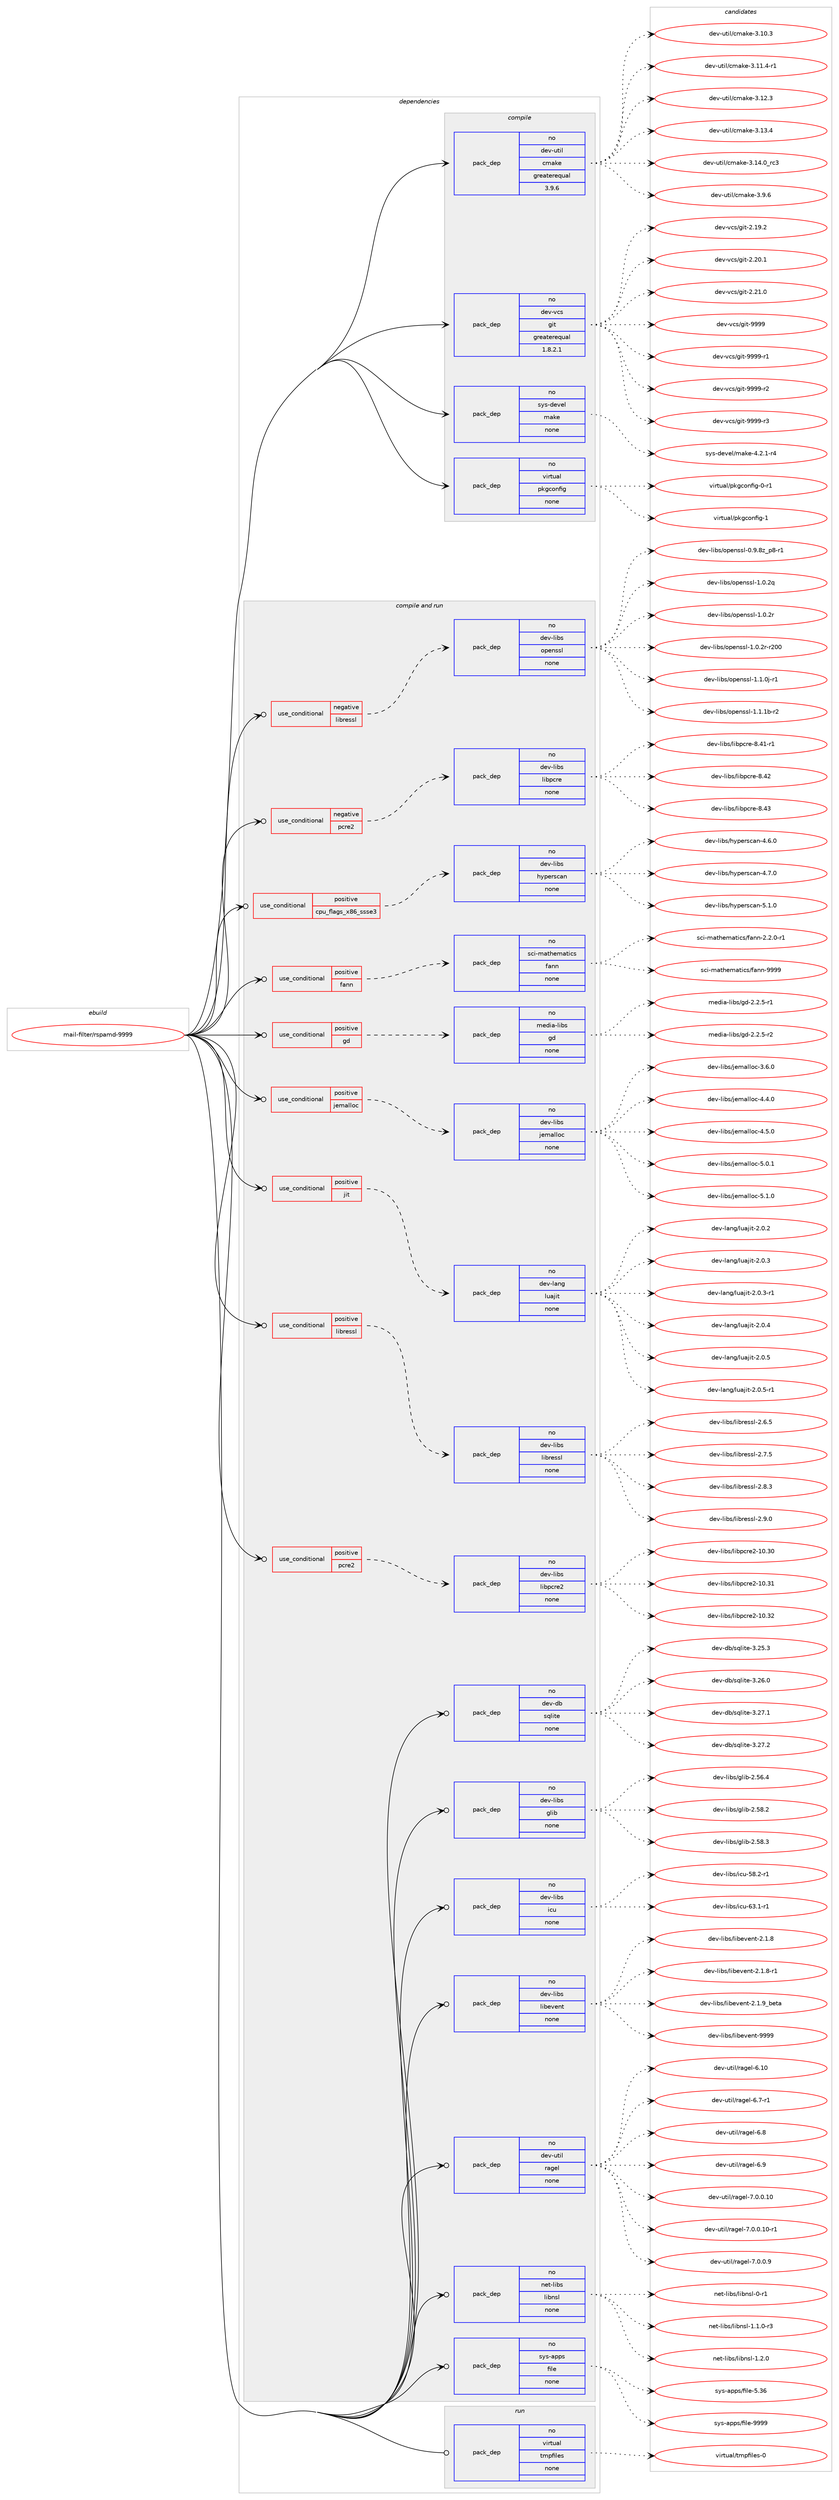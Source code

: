 digraph prolog {

# *************
# Graph options
# *************

newrank=true;
concentrate=true;
compound=true;
graph [rankdir=LR,fontname=Helvetica,fontsize=10,ranksep=1.5];#, ranksep=2.5, nodesep=0.2];
edge  [arrowhead=vee];
node  [fontname=Helvetica,fontsize=10];

# **********
# The ebuild
# **********

subgraph cluster_leftcol {
color=gray;
rank=same;
label=<<i>ebuild</i>>;
id [label="mail-filter/rspamd-9999", color=red, width=4, href="../mail-filter/rspamd-9999.svg"];
}

# ****************
# The dependencies
# ****************

subgraph cluster_midcol {
color=gray;
label=<<i>dependencies</i>>;
subgraph cluster_compile {
fillcolor="#eeeeee";
style=filled;
label=<<i>compile</i>>;
subgraph pack1139964 {
dependency1596164 [label=<<TABLE BORDER="0" CELLBORDER="1" CELLSPACING="0" CELLPADDING="4" WIDTH="220"><TR><TD ROWSPAN="6" CELLPADDING="30">pack_dep</TD></TR><TR><TD WIDTH="110">no</TD></TR><TR><TD>dev-util</TD></TR><TR><TD>cmake</TD></TR><TR><TD>greaterequal</TD></TR><TR><TD>3.9.6</TD></TR></TABLE>>, shape=none, color=blue];
}
id:e -> dependency1596164:w [weight=20,style="solid",arrowhead="vee"];
subgraph pack1139965 {
dependency1596165 [label=<<TABLE BORDER="0" CELLBORDER="1" CELLSPACING="0" CELLPADDING="4" WIDTH="220"><TR><TD ROWSPAN="6" CELLPADDING="30">pack_dep</TD></TR><TR><TD WIDTH="110">no</TD></TR><TR><TD>dev-vcs</TD></TR><TR><TD>git</TD></TR><TR><TD>greaterequal</TD></TR><TR><TD>1.8.2.1</TD></TR></TABLE>>, shape=none, color=blue];
}
id:e -> dependency1596165:w [weight=20,style="solid",arrowhead="vee"];
subgraph pack1139966 {
dependency1596166 [label=<<TABLE BORDER="0" CELLBORDER="1" CELLSPACING="0" CELLPADDING="4" WIDTH="220"><TR><TD ROWSPAN="6" CELLPADDING="30">pack_dep</TD></TR><TR><TD WIDTH="110">no</TD></TR><TR><TD>sys-devel</TD></TR><TR><TD>make</TD></TR><TR><TD>none</TD></TR><TR><TD></TD></TR></TABLE>>, shape=none, color=blue];
}
id:e -> dependency1596166:w [weight=20,style="solid",arrowhead="vee"];
subgraph pack1139967 {
dependency1596167 [label=<<TABLE BORDER="0" CELLBORDER="1" CELLSPACING="0" CELLPADDING="4" WIDTH="220"><TR><TD ROWSPAN="6" CELLPADDING="30">pack_dep</TD></TR><TR><TD WIDTH="110">no</TD></TR><TR><TD>virtual</TD></TR><TR><TD>pkgconfig</TD></TR><TR><TD>none</TD></TR><TR><TD></TD></TR></TABLE>>, shape=none, color=blue];
}
id:e -> dependency1596167:w [weight=20,style="solid",arrowhead="vee"];
}
subgraph cluster_compileandrun {
fillcolor="#eeeeee";
style=filled;
label=<<i>compile and run</i>>;
subgraph cond431082 {
dependency1596168 [label=<<TABLE BORDER="0" CELLBORDER="1" CELLSPACING="0" CELLPADDING="4"><TR><TD ROWSPAN="3" CELLPADDING="10">use_conditional</TD></TR><TR><TD>negative</TD></TR><TR><TD>libressl</TD></TR></TABLE>>, shape=none, color=red];
subgraph pack1139968 {
dependency1596169 [label=<<TABLE BORDER="0" CELLBORDER="1" CELLSPACING="0" CELLPADDING="4" WIDTH="220"><TR><TD ROWSPAN="6" CELLPADDING="30">pack_dep</TD></TR><TR><TD WIDTH="110">no</TD></TR><TR><TD>dev-libs</TD></TR><TR><TD>openssl</TD></TR><TR><TD>none</TD></TR><TR><TD></TD></TR></TABLE>>, shape=none, color=blue];
}
dependency1596168:e -> dependency1596169:w [weight=20,style="dashed",arrowhead="vee"];
}
id:e -> dependency1596168:w [weight=20,style="solid",arrowhead="odotvee"];
subgraph cond431083 {
dependency1596170 [label=<<TABLE BORDER="0" CELLBORDER="1" CELLSPACING="0" CELLPADDING="4"><TR><TD ROWSPAN="3" CELLPADDING="10">use_conditional</TD></TR><TR><TD>negative</TD></TR><TR><TD>pcre2</TD></TR></TABLE>>, shape=none, color=red];
subgraph pack1139969 {
dependency1596171 [label=<<TABLE BORDER="0" CELLBORDER="1" CELLSPACING="0" CELLPADDING="4" WIDTH="220"><TR><TD ROWSPAN="6" CELLPADDING="30">pack_dep</TD></TR><TR><TD WIDTH="110">no</TD></TR><TR><TD>dev-libs</TD></TR><TR><TD>libpcre</TD></TR><TR><TD>none</TD></TR><TR><TD></TD></TR></TABLE>>, shape=none, color=blue];
}
dependency1596170:e -> dependency1596171:w [weight=20,style="dashed",arrowhead="vee"];
}
id:e -> dependency1596170:w [weight=20,style="solid",arrowhead="odotvee"];
subgraph cond431084 {
dependency1596172 [label=<<TABLE BORDER="0" CELLBORDER="1" CELLSPACING="0" CELLPADDING="4"><TR><TD ROWSPAN="3" CELLPADDING="10">use_conditional</TD></TR><TR><TD>positive</TD></TR><TR><TD>cpu_flags_x86_ssse3</TD></TR></TABLE>>, shape=none, color=red];
subgraph pack1139970 {
dependency1596173 [label=<<TABLE BORDER="0" CELLBORDER="1" CELLSPACING="0" CELLPADDING="4" WIDTH="220"><TR><TD ROWSPAN="6" CELLPADDING="30">pack_dep</TD></TR><TR><TD WIDTH="110">no</TD></TR><TR><TD>dev-libs</TD></TR><TR><TD>hyperscan</TD></TR><TR><TD>none</TD></TR><TR><TD></TD></TR></TABLE>>, shape=none, color=blue];
}
dependency1596172:e -> dependency1596173:w [weight=20,style="dashed",arrowhead="vee"];
}
id:e -> dependency1596172:w [weight=20,style="solid",arrowhead="odotvee"];
subgraph cond431085 {
dependency1596174 [label=<<TABLE BORDER="0" CELLBORDER="1" CELLSPACING="0" CELLPADDING="4"><TR><TD ROWSPAN="3" CELLPADDING="10">use_conditional</TD></TR><TR><TD>positive</TD></TR><TR><TD>fann</TD></TR></TABLE>>, shape=none, color=red];
subgraph pack1139971 {
dependency1596175 [label=<<TABLE BORDER="0" CELLBORDER="1" CELLSPACING="0" CELLPADDING="4" WIDTH="220"><TR><TD ROWSPAN="6" CELLPADDING="30">pack_dep</TD></TR><TR><TD WIDTH="110">no</TD></TR><TR><TD>sci-mathematics</TD></TR><TR><TD>fann</TD></TR><TR><TD>none</TD></TR><TR><TD></TD></TR></TABLE>>, shape=none, color=blue];
}
dependency1596174:e -> dependency1596175:w [weight=20,style="dashed",arrowhead="vee"];
}
id:e -> dependency1596174:w [weight=20,style="solid",arrowhead="odotvee"];
subgraph cond431086 {
dependency1596176 [label=<<TABLE BORDER="0" CELLBORDER="1" CELLSPACING="0" CELLPADDING="4"><TR><TD ROWSPAN="3" CELLPADDING="10">use_conditional</TD></TR><TR><TD>positive</TD></TR><TR><TD>gd</TD></TR></TABLE>>, shape=none, color=red];
subgraph pack1139972 {
dependency1596177 [label=<<TABLE BORDER="0" CELLBORDER="1" CELLSPACING="0" CELLPADDING="4" WIDTH="220"><TR><TD ROWSPAN="6" CELLPADDING="30">pack_dep</TD></TR><TR><TD WIDTH="110">no</TD></TR><TR><TD>media-libs</TD></TR><TR><TD>gd</TD></TR><TR><TD>none</TD></TR><TR><TD></TD></TR></TABLE>>, shape=none, color=blue];
}
dependency1596176:e -> dependency1596177:w [weight=20,style="dashed",arrowhead="vee"];
}
id:e -> dependency1596176:w [weight=20,style="solid",arrowhead="odotvee"];
subgraph cond431087 {
dependency1596178 [label=<<TABLE BORDER="0" CELLBORDER="1" CELLSPACING="0" CELLPADDING="4"><TR><TD ROWSPAN="3" CELLPADDING="10">use_conditional</TD></TR><TR><TD>positive</TD></TR><TR><TD>jemalloc</TD></TR></TABLE>>, shape=none, color=red];
subgraph pack1139973 {
dependency1596179 [label=<<TABLE BORDER="0" CELLBORDER="1" CELLSPACING="0" CELLPADDING="4" WIDTH="220"><TR><TD ROWSPAN="6" CELLPADDING="30">pack_dep</TD></TR><TR><TD WIDTH="110">no</TD></TR><TR><TD>dev-libs</TD></TR><TR><TD>jemalloc</TD></TR><TR><TD>none</TD></TR><TR><TD></TD></TR></TABLE>>, shape=none, color=blue];
}
dependency1596178:e -> dependency1596179:w [weight=20,style="dashed",arrowhead="vee"];
}
id:e -> dependency1596178:w [weight=20,style="solid",arrowhead="odotvee"];
subgraph cond431088 {
dependency1596180 [label=<<TABLE BORDER="0" CELLBORDER="1" CELLSPACING="0" CELLPADDING="4"><TR><TD ROWSPAN="3" CELLPADDING="10">use_conditional</TD></TR><TR><TD>positive</TD></TR><TR><TD>jit</TD></TR></TABLE>>, shape=none, color=red];
subgraph pack1139974 {
dependency1596181 [label=<<TABLE BORDER="0" CELLBORDER="1" CELLSPACING="0" CELLPADDING="4" WIDTH="220"><TR><TD ROWSPAN="6" CELLPADDING="30">pack_dep</TD></TR><TR><TD WIDTH="110">no</TD></TR><TR><TD>dev-lang</TD></TR><TR><TD>luajit</TD></TR><TR><TD>none</TD></TR><TR><TD></TD></TR></TABLE>>, shape=none, color=blue];
}
dependency1596180:e -> dependency1596181:w [weight=20,style="dashed",arrowhead="vee"];
}
id:e -> dependency1596180:w [weight=20,style="solid",arrowhead="odotvee"];
subgraph cond431089 {
dependency1596182 [label=<<TABLE BORDER="0" CELLBORDER="1" CELLSPACING="0" CELLPADDING="4"><TR><TD ROWSPAN="3" CELLPADDING="10">use_conditional</TD></TR><TR><TD>positive</TD></TR><TR><TD>libressl</TD></TR></TABLE>>, shape=none, color=red];
subgraph pack1139975 {
dependency1596183 [label=<<TABLE BORDER="0" CELLBORDER="1" CELLSPACING="0" CELLPADDING="4" WIDTH="220"><TR><TD ROWSPAN="6" CELLPADDING="30">pack_dep</TD></TR><TR><TD WIDTH="110">no</TD></TR><TR><TD>dev-libs</TD></TR><TR><TD>libressl</TD></TR><TR><TD>none</TD></TR><TR><TD></TD></TR></TABLE>>, shape=none, color=blue];
}
dependency1596182:e -> dependency1596183:w [weight=20,style="dashed",arrowhead="vee"];
}
id:e -> dependency1596182:w [weight=20,style="solid",arrowhead="odotvee"];
subgraph cond431090 {
dependency1596184 [label=<<TABLE BORDER="0" CELLBORDER="1" CELLSPACING="0" CELLPADDING="4"><TR><TD ROWSPAN="3" CELLPADDING="10">use_conditional</TD></TR><TR><TD>positive</TD></TR><TR><TD>pcre2</TD></TR></TABLE>>, shape=none, color=red];
subgraph pack1139976 {
dependency1596185 [label=<<TABLE BORDER="0" CELLBORDER="1" CELLSPACING="0" CELLPADDING="4" WIDTH="220"><TR><TD ROWSPAN="6" CELLPADDING="30">pack_dep</TD></TR><TR><TD WIDTH="110">no</TD></TR><TR><TD>dev-libs</TD></TR><TR><TD>libpcre2</TD></TR><TR><TD>none</TD></TR><TR><TD></TD></TR></TABLE>>, shape=none, color=blue];
}
dependency1596184:e -> dependency1596185:w [weight=20,style="dashed",arrowhead="vee"];
}
id:e -> dependency1596184:w [weight=20,style="solid",arrowhead="odotvee"];
subgraph pack1139977 {
dependency1596186 [label=<<TABLE BORDER="0" CELLBORDER="1" CELLSPACING="0" CELLPADDING="4" WIDTH="220"><TR><TD ROWSPAN="6" CELLPADDING="30">pack_dep</TD></TR><TR><TD WIDTH="110">no</TD></TR><TR><TD>dev-db</TD></TR><TR><TD>sqlite</TD></TR><TR><TD>none</TD></TR><TR><TD></TD></TR></TABLE>>, shape=none, color=blue];
}
id:e -> dependency1596186:w [weight=20,style="solid",arrowhead="odotvee"];
subgraph pack1139978 {
dependency1596187 [label=<<TABLE BORDER="0" CELLBORDER="1" CELLSPACING="0" CELLPADDING="4" WIDTH="220"><TR><TD ROWSPAN="6" CELLPADDING="30">pack_dep</TD></TR><TR><TD WIDTH="110">no</TD></TR><TR><TD>dev-libs</TD></TR><TR><TD>glib</TD></TR><TR><TD>none</TD></TR><TR><TD></TD></TR></TABLE>>, shape=none, color=blue];
}
id:e -> dependency1596187:w [weight=20,style="solid",arrowhead="odotvee"];
subgraph pack1139979 {
dependency1596188 [label=<<TABLE BORDER="0" CELLBORDER="1" CELLSPACING="0" CELLPADDING="4" WIDTH="220"><TR><TD ROWSPAN="6" CELLPADDING="30">pack_dep</TD></TR><TR><TD WIDTH="110">no</TD></TR><TR><TD>dev-libs</TD></TR><TR><TD>icu</TD></TR><TR><TD>none</TD></TR><TR><TD></TD></TR></TABLE>>, shape=none, color=blue];
}
id:e -> dependency1596188:w [weight=20,style="solid",arrowhead="odotvee"];
subgraph pack1139980 {
dependency1596189 [label=<<TABLE BORDER="0" CELLBORDER="1" CELLSPACING="0" CELLPADDING="4" WIDTH="220"><TR><TD ROWSPAN="6" CELLPADDING="30">pack_dep</TD></TR><TR><TD WIDTH="110">no</TD></TR><TR><TD>dev-libs</TD></TR><TR><TD>libevent</TD></TR><TR><TD>none</TD></TR><TR><TD></TD></TR></TABLE>>, shape=none, color=blue];
}
id:e -> dependency1596189:w [weight=20,style="solid",arrowhead="odotvee"];
subgraph pack1139981 {
dependency1596190 [label=<<TABLE BORDER="0" CELLBORDER="1" CELLSPACING="0" CELLPADDING="4" WIDTH="220"><TR><TD ROWSPAN="6" CELLPADDING="30">pack_dep</TD></TR><TR><TD WIDTH="110">no</TD></TR><TR><TD>dev-util</TD></TR><TR><TD>ragel</TD></TR><TR><TD>none</TD></TR><TR><TD></TD></TR></TABLE>>, shape=none, color=blue];
}
id:e -> dependency1596190:w [weight=20,style="solid",arrowhead="odotvee"];
subgraph pack1139982 {
dependency1596191 [label=<<TABLE BORDER="0" CELLBORDER="1" CELLSPACING="0" CELLPADDING="4" WIDTH="220"><TR><TD ROWSPAN="6" CELLPADDING="30">pack_dep</TD></TR><TR><TD WIDTH="110">no</TD></TR><TR><TD>net-libs</TD></TR><TR><TD>libnsl</TD></TR><TR><TD>none</TD></TR><TR><TD></TD></TR></TABLE>>, shape=none, color=blue];
}
id:e -> dependency1596191:w [weight=20,style="solid",arrowhead="odotvee"];
subgraph pack1139983 {
dependency1596192 [label=<<TABLE BORDER="0" CELLBORDER="1" CELLSPACING="0" CELLPADDING="4" WIDTH="220"><TR><TD ROWSPAN="6" CELLPADDING="30">pack_dep</TD></TR><TR><TD WIDTH="110">no</TD></TR><TR><TD>sys-apps</TD></TR><TR><TD>file</TD></TR><TR><TD>none</TD></TR><TR><TD></TD></TR></TABLE>>, shape=none, color=blue];
}
id:e -> dependency1596192:w [weight=20,style="solid",arrowhead="odotvee"];
}
subgraph cluster_run {
fillcolor="#eeeeee";
style=filled;
label=<<i>run</i>>;
subgraph pack1139984 {
dependency1596193 [label=<<TABLE BORDER="0" CELLBORDER="1" CELLSPACING="0" CELLPADDING="4" WIDTH="220"><TR><TD ROWSPAN="6" CELLPADDING="30">pack_dep</TD></TR><TR><TD WIDTH="110">no</TD></TR><TR><TD>virtual</TD></TR><TR><TD>tmpfiles</TD></TR><TR><TD>none</TD></TR><TR><TD></TD></TR></TABLE>>, shape=none, color=blue];
}
id:e -> dependency1596193:w [weight=20,style="solid",arrowhead="odot"];
}
}

# **************
# The candidates
# **************

subgraph cluster_choices {
rank=same;
color=gray;
label=<<i>candidates</i>>;

subgraph choice1139964 {
color=black;
nodesep=1;
choice1001011184511711610510847991099710710145514649484651 [label="dev-util/cmake-3.10.3", color=red, width=4,href="../dev-util/cmake-3.10.3.svg"];
choice10010111845117116105108479910997107101455146494946524511449 [label="dev-util/cmake-3.11.4-r1", color=red, width=4,href="../dev-util/cmake-3.11.4-r1.svg"];
choice1001011184511711610510847991099710710145514649504651 [label="dev-util/cmake-3.12.3", color=red, width=4,href="../dev-util/cmake-3.12.3.svg"];
choice1001011184511711610510847991099710710145514649514652 [label="dev-util/cmake-3.13.4", color=red, width=4,href="../dev-util/cmake-3.13.4.svg"];
choice1001011184511711610510847991099710710145514649524648951149951 [label="dev-util/cmake-3.14.0_rc3", color=red, width=4,href="../dev-util/cmake-3.14.0_rc3.svg"];
choice10010111845117116105108479910997107101455146574654 [label="dev-util/cmake-3.9.6", color=red, width=4,href="../dev-util/cmake-3.9.6.svg"];
dependency1596164:e -> choice1001011184511711610510847991099710710145514649484651:w [style=dotted,weight="100"];
dependency1596164:e -> choice10010111845117116105108479910997107101455146494946524511449:w [style=dotted,weight="100"];
dependency1596164:e -> choice1001011184511711610510847991099710710145514649504651:w [style=dotted,weight="100"];
dependency1596164:e -> choice1001011184511711610510847991099710710145514649514652:w [style=dotted,weight="100"];
dependency1596164:e -> choice1001011184511711610510847991099710710145514649524648951149951:w [style=dotted,weight="100"];
dependency1596164:e -> choice10010111845117116105108479910997107101455146574654:w [style=dotted,weight="100"];
}
subgraph choice1139965 {
color=black;
nodesep=1;
choice10010111845118991154710310511645504649574650 [label="dev-vcs/git-2.19.2", color=red, width=4,href="../dev-vcs/git-2.19.2.svg"];
choice10010111845118991154710310511645504650484649 [label="dev-vcs/git-2.20.1", color=red, width=4,href="../dev-vcs/git-2.20.1.svg"];
choice10010111845118991154710310511645504650494648 [label="dev-vcs/git-2.21.0", color=red, width=4,href="../dev-vcs/git-2.21.0.svg"];
choice1001011184511899115471031051164557575757 [label="dev-vcs/git-9999", color=red, width=4,href="../dev-vcs/git-9999.svg"];
choice10010111845118991154710310511645575757574511449 [label="dev-vcs/git-9999-r1", color=red, width=4,href="../dev-vcs/git-9999-r1.svg"];
choice10010111845118991154710310511645575757574511450 [label="dev-vcs/git-9999-r2", color=red, width=4,href="../dev-vcs/git-9999-r2.svg"];
choice10010111845118991154710310511645575757574511451 [label="dev-vcs/git-9999-r3", color=red, width=4,href="../dev-vcs/git-9999-r3.svg"];
dependency1596165:e -> choice10010111845118991154710310511645504649574650:w [style=dotted,weight="100"];
dependency1596165:e -> choice10010111845118991154710310511645504650484649:w [style=dotted,weight="100"];
dependency1596165:e -> choice10010111845118991154710310511645504650494648:w [style=dotted,weight="100"];
dependency1596165:e -> choice1001011184511899115471031051164557575757:w [style=dotted,weight="100"];
dependency1596165:e -> choice10010111845118991154710310511645575757574511449:w [style=dotted,weight="100"];
dependency1596165:e -> choice10010111845118991154710310511645575757574511450:w [style=dotted,weight="100"];
dependency1596165:e -> choice10010111845118991154710310511645575757574511451:w [style=dotted,weight="100"];
}
subgraph choice1139966 {
color=black;
nodesep=1;
choice1151211154510010111810110847109971071014552465046494511452 [label="sys-devel/make-4.2.1-r4", color=red, width=4,href="../sys-devel/make-4.2.1-r4.svg"];
dependency1596166:e -> choice1151211154510010111810110847109971071014552465046494511452:w [style=dotted,weight="100"];
}
subgraph choice1139967 {
color=black;
nodesep=1;
choice11810511411611797108471121071039911111010210510345484511449 [label="virtual/pkgconfig-0-r1", color=red, width=4,href="../virtual/pkgconfig-0-r1.svg"];
choice1181051141161179710847112107103991111101021051034549 [label="virtual/pkgconfig-1", color=red, width=4,href="../virtual/pkgconfig-1.svg"];
dependency1596167:e -> choice11810511411611797108471121071039911111010210510345484511449:w [style=dotted,weight="100"];
dependency1596167:e -> choice1181051141161179710847112107103991111101021051034549:w [style=dotted,weight="100"];
}
subgraph choice1139968 {
color=black;
nodesep=1;
choice10010111845108105981154711111210111011511510845484657465612295112564511449 [label="dev-libs/openssl-0.9.8z_p8-r1", color=red, width=4,href="../dev-libs/openssl-0.9.8z_p8-r1.svg"];
choice100101118451081059811547111112101110115115108454946484650113 [label="dev-libs/openssl-1.0.2q", color=red, width=4,href="../dev-libs/openssl-1.0.2q.svg"];
choice100101118451081059811547111112101110115115108454946484650114 [label="dev-libs/openssl-1.0.2r", color=red, width=4,href="../dev-libs/openssl-1.0.2r.svg"];
choice10010111845108105981154711111210111011511510845494648465011445114504848 [label="dev-libs/openssl-1.0.2r-r200", color=red, width=4,href="../dev-libs/openssl-1.0.2r-r200.svg"];
choice1001011184510810598115471111121011101151151084549464946481064511449 [label="dev-libs/openssl-1.1.0j-r1", color=red, width=4,href="../dev-libs/openssl-1.1.0j-r1.svg"];
choice100101118451081059811547111112101110115115108454946494649984511450 [label="dev-libs/openssl-1.1.1b-r2", color=red, width=4,href="../dev-libs/openssl-1.1.1b-r2.svg"];
dependency1596169:e -> choice10010111845108105981154711111210111011511510845484657465612295112564511449:w [style=dotted,weight="100"];
dependency1596169:e -> choice100101118451081059811547111112101110115115108454946484650113:w [style=dotted,weight="100"];
dependency1596169:e -> choice100101118451081059811547111112101110115115108454946484650114:w [style=dotted,weight="100"];
dependency1596169:e -> choice10010111845108105981154711111210111011511510845494648465011445114504848:w [style=dotted,weight="100"];
dependency1596169:e -> choice1001011184510810598115471111121011101151151084549464946481064511449:w [style=dotted,weight="100"];
dependency1596169:e -> choice100101118451081059811547111112101110115115108454946494649984511450:w [style=dotted,weight="100"];
}
subgraph choice1139969 {
color=black;
nodesep=1;
choice100101118451081059811547108105981129911410145564652494511449 [label="dev-libs/libpcre-8.41-r1", color=red, width=4,href="../dev-libs/libpcre-8.41-r1.svg"];
choice10010111845108105981154710810598112991141014556465250 [label="dev-libs/libpcre-8.42", color=red, width=4,href="../dev-libs/libpcre-8.42.svg"];
choice10010111845108105981154710810598112991141014556465251 [label="dev-libs/libpcre-8.43", color=red, width=4,href="../dev-libs/libpcre-8.43.svg"];
dependency1596171:e -> choice100101118451081059811547108105981129911410145564652494511449:w [style=dotted,weight="100"];
dependency1596171:e -> choice10010111845108105981154710810598112991141014556465250:w [style=dotted,weight="100"];
dependency1596171:e -> choice10010111845108105981154710810598112991141014556465251:w [style=dotted,weight="100"];
}
subgraph choice1139970 {
color=black;
nodesep=1;
choice1001011184510810598115471041211121011141159997110455246544648 [label="dev-libs/hyperscan-4.6.0", color=red, width=4,href="../dev-libs/hyperscan-4.6.0.svg"];
choice1001011184510810598115471041211121011141159997110455246554648 [label="dev-libs/hyperscan-4.7.0", color=red, width=4,href="../dev-libs/hyperscan-4.7.0.svg"];
choice1001011184510810598115471041211121011141159997110455346494648 [label="dev-libs/hyperscan-5.1.0", color=red, width=4,href="../dev-libs/hyperscan-5.1.0.svg"];
dependency1596173:e -> choice1001011184510810598115471041211121011141159997110455246544648:w [style=dotted,weight="100"];
dependency1596173:e -> choice1001011184510810598115471041211121011141159997110455246554648:w [style=dotted,weight="100"];
dependency1596173:e -> choice1001011184510810598115471041211121011141159997110455346494648:w [style=dotted,weight="100"];
}
subgraph choice1139971 {
color=black;
nodesep=1;
choice115991054510997116104101109971161059911547102971101104550465046484511449 [label="sci-mathematics/fann-2.2.0-r1", color=red, width=4,href="../sci-mathematics/fann-2.2.0-r1.svg"];
choice115991054510997116104101109971161059911547102971101104557575757 [label="sci-mathematics/fann-9999", color=red, width=4,href="../sci-mathematics/fann-9999.svg"];
dependency1596175:e -> choice115991054510997116104101109971161059911547102971101104550465046484511449:w [style=dotted,weight="100"];
dependency1596175:e -> choice115991054510997116104101109971161059911547102971101104557575757:w [style=dotted,weight="100"];
}
subgraph choice1139972 {
color=black;
nodesep=1;
choice109101100105974510810598115471031004550465046534511449 [label="media-libs/gd-2.2.5-r1", color=red, width=4,href="../media-libs/gd-2.2.5-r1.svg"];
choice109101100105974510810598115471031004550465046534511450 [label="media-libs/gd-2.2.5-r2", color=red, width=4,href="../media-libs/gd-2.2.5-r2.svg"];
dependency1596177:e -> choice109101100105974510810598115471031004550465046534511449:w [style=dotted,weight="100"];
dependency1596177:e -> choice109101100105974510810598115471031004550465046534511450:w [style=dotted,weight="100"];
}
subgraph choice1139973 {
color=black;
nodesep=1;
choice1001011184510810598115471061011099710810811199455146544648 [label="dev-libs/jemalloc-3.6.0", color=red, width=4,href="../dev-libs/jemalloc-3.6.0.svg"];
choice1001011184510810598115471061011099710810811199455246524648 [label="dev-libs/jemalloc-4.4.0", color=red, width=4,href="../dev-libs/jemalloc-4.4.0.svg"];
choice1001011184510810598115471061011099710810811199455246534648 [label="dev-libs/jemalloc-4.5.0", color=red, width=4,href="../dev-libs/jemalloc-4.5.0.svg"];
choice1001011184510810598115471061011099710810811199455346484649 [label="dev-libs/jemalloc-5.0.1", color=red, width=4,href="../dev-libs/jemalloc-5.0.1.svg"];
choice1001011184510810598115471061011099710810811199455346494648 [label="dev-libs/jemalloc-5.1.0", color=red, width=4,href="../dev-libs/jemalloc-5.1.0.svg"];
dependency1596179:e -> choice1001011184510810598115471061011099710810811199455146544648:w [style=dotted,weight="100"];
dependency1596179:e -> choice1001011184510810598115471061011099710810811199455246524648:w [style=dotted,weight="100"];
dependency1596179:e -> choice1001011184510810598115471061011099710810811199455246534648:w [style=dotted,weight="100"];
dependency1596179:e -> choice1001011184510810598115471061011099710810811199455346484649:w [style=dotted,weight="100"];
dependency1596179:e -> choice1001011184510810598115471061011099710810811199455346494648:w [style=dotted,weight="100"];
}
subgraph choice1139974 {
color=black;
nodesep=1;
choice10010111845108971101034710811797106105116455046484650 [label="dev-lang/luajit-2.0.2", color=red, width=4,href="../dev-lang/luajit-2.0.2.svg"];
choice10010111845108971101034710811797106105116455046484651 [label="dev-lang/luajit-2.0.3", color=red, width=4,href="../dev-lang/luajit-2.0.3.svg"];
choice100101118451089711010347108117971061051164550464846514511449 [label="dev-lang/luajit-2.0.3-r1", color=red, width=4,href="../dev-lang/luajit-2.0.3-r1.svg"];
choice10010111845108971101034710811797106105116455046484652 [label="dev-lang/luajit-2.0.4", color=red, width=4,href="../dev-lang/luajit-2.0.4.svg"];
choice10010111845108971101034710811797106105116455046484653 [label="dev-lang/luajit-2.0.5", color=red, width=4,href="../dev-lang/luajit-2.0.5.svg"];
choice100101118451089711010347108117971061051164550464846534511449 [label="dev-lang/luajit-2.0.5-r1", color=red, width=4,href="../dev-lang/luajit-2.0.5-r1.svg"];
dependency1596181:e -> choice10010111845108971101034710811797106105116455046484650:w [style=dotted,weight="100"];
dependency1596181:e -> choice10010111845108971101034710811797106105116455046484651:w [style=dotted,weight="100"];
dependency1596181:e -> choice100101118451089711010347108117971061051164550464846514511449:w [style=dotted,weight="100"];
dependency1596181:e -> choice10010111845108971101034710811797106105116455046484652:w [style=dotted,weight="100"];
dependency1596181:e -> choice10010111845108971101034710811797106105116455046484653:w [style=dotted,weight="100"];
dependency1596181:e -> choice100101118451089711010347108117971061051164550464846534511449:w [style=dotted,weight="100"];
}
subgraph choice1139975 {
color=black;
nodesep=1;
choice10010111845108105981154710810598114101115115108455046544653 [label="dev-libs/libressl-2.6.5", color=red, width=4,href="../dev-libs/libressl-2.6.5.svg"];
choice10010111845108105981154710810598114101115115108455046554653 [label="dev-libs/libressl-2.7.5", color=red, width=4,href="../dev-libs/libressl-2.7.5.svg"];
choice10010111845108105981154710810598114101115115108455046564651 [label="dev-libs/libressl-2.8.3", color=red, width=4,href="../dev-libs/libressl-2.8.3.svg"];
choice10010111845108105981154710810598114101115115108455046574648 [label="dev-libs/libressl-2.9.0", color=red, width=4,href="../dev-libs/libressl-2.9.0.svg"];
dependency1596183:e -> choice10010111845108105981154710810598114101115115108455046544653:w [style=dotted,weight="100"];
dependency1596183:e -> choice10010111845108105981154710810598114101115115108455046554653:w [style=dotted,weight="100"];
dependency1596183:e -> choice10010111845108105981154710810598114101115115108455046564651:w [style=dotted,weight="100"];
dependency1596183:e -> choice10010111845108105981154710810598114101115115108455046574648:w [style=dotted,weight="100"];
}
subgraph choice1139976 {
color=black;
nodesep=1;
choice100101118451081059811547108105981129911410150454948465148 [label="dev-libs/libpcre2-10.30", color=red, width=4,href="../dev-libs/libpcre2-10.30.svg"];
choice100101118451081059811547108105981129911410150454948465149 [label="dev-libs/libpcre2-10.31", color=red, width=4,href="../dev-libs/libpcre2-10.31.svg"];
choice100101118451081059811547108105981129911410150454948465150 [label="dev-libs/libpcre2-10.32", color=red, width=4,href="../dev-libs/libpcre2-10.32.svg"];
dependency1596185:e -> choice100101118451081059811547108105981129911410150454948465148:w [style=dotted,weight="100"];
dependency1596185:e -> choice100101118451081059811547108105981129911410150454948465149:w [style=dotted,weight="100"];
dependency1596185:e -> choice100101118451081059811547108105981129911410150454948465150:w [style=dotted,weight="100"];
}
subgraph choice1139977 {
color=black;
nodesep=1;
choice10010111845100984711511310810511610145514650534651 [label="dev-db/sqlite-3.25.3", color=red, width=4,href="../dev-db/sqlite-3.25.3.svg"];
choice10010111845100984711511310810511610145514650544648 [label="dev-db/sqlite-3.26.0", color=red, width=4,href="../dev-db/sqlite-3.26.0.svg"];
choice10010111845100984711511310810511610145514650554649 [label="dev-db/sqlite-3.27.1", color=red, width=4,href="../dev-db/sqlite-3.27.1.svg"];
choice10010111845100984711511310810511610145514650554650 [label="dev-db/sqlite-3.27.2", color=red, width=4,href="../dev-db/sqlite-3.27.2.svg"];
dependency1596186:e -> choice10010111845100984711511310810511610145514650534651:w [style=dotted,weight="100"];
dependency1596186:e -> choice10010111845100984711511310810511610145514650544648:w [style=dotted,weight="100"];
dependency1596186:e -> choice10010111845100984711511310810511610145514650554649:w [style=dotted,weight="100"];
dependency1596186:e -> choice10010111845100984711511310810511610145514650554650:w [style=dotted,weight="100"];
}
subgraph choice1139978 {
color=black;
nodesep=1;
choice1001011184510810598115471031081059845504653544652 [label="dev-libs/glib-2.56.4", color=red, width=4,href="../dev-libs/glib-2.56.4.svg"];
choice1001011184510810598115471031081059845504653564650 [label="dev-libs/glib-2.58.2", color=red, width=4,href="../dev-libs/glib-2.58.2.svg"];
choice1001011184510810598115471031081059845504653564651 [label="dev-libs/glib-2.58.3", color=red, width=4,href="../dev-libs/glib-2.58.3.svg"];
dependency1596187:e -> choice1001011184510810598115471031081059845504653544652:w [style=dotted,weight="100"];
dependency1596187:e -> choice1001011184510810598115471031081059845504653564650:w [style=dotted,weight="100"];
dependency1596187:e -> choice1001011184510810598115471031081059845504653564651:w [style=dotted,weight="100"];
}
subgraph choice1139979 {
color=black;
nodesep=1;
choice1001011184510810598115471059911745535646504511449 [label="dev-libs/icu-58.2-r1", color=red, width=4,href="../dev-libs/icu-58.2-r1.svg"];
choice1001011184510810598115471059911745545146494511449 [label="dev-libs/icu-63.1-r1", color=red, width=4,href="../dev-libs/icu-63.1-r1.svg"];
dependency1596188:e -> choice1001011184510810598115471059911745535646504511449:w [style=dotted,weight="100"];
dependency1596188:e -> choice1001011184510810598115471059911745545146494511449:w [style=dotted,weight="100"];
}
subgraph choice1139980 {
color=black;
nodesep=1;
choice10010111845108105981154710810598101118101110116455046494656 [label="dev-libs/libevent-2.1.8", color=red, width=4,href="../dev-libs/libevent-2.1.8.svg"];
choice100101118451081059811547108105981011181011101164550464946564511449 [label="dev-libs/libevent-2.1.8-r1", color=red, width=4,href="../dev-libs/libevent-2.1.8-r1.svg"];
choice10010111845108105981154710810598101118101110116455046494657959810111697 [label="dev-libs/libevent-2.1.9_beta", color=red, width=4,href="../dev-libs/libevent-2.1.9_beta.svg"];
choice100101118451081059811547108105981011181011101164557575757 [label="dev-libs/libevent-9999", color=red, width=4,href="../dev-libs/libevent-9999.svg"];
dependency1596189:e -> choice10010111845108105981154710810598101118101110116455046494656:w [style=dotted,weight="100"];
dependency1596189:e -> choice100101118451081059811547108105981011181011101164550464946564511449:w [style=dotted,weight="100"];
dependency1596189:e -> choice10010111845108105981154710810598101118101110116455046494657959810111697:w [style=dotted,weight="100"];
dependency1596189:e -> choice100101118451081059811547108105981011181011101164557575757:w [style=dotted,weight="100"];
}
subgraph choice1139981 {
color=black;
nodesep=1;
choice1001011184511711610510847114971031011084554464948 [label="dev-util/ragel-6.10", color=red, width=4,href="../dev-util/ragel-6.10.svg"];
choice100101118451171161051084711497103101108455446554511449 [label="dev-util/ragel-6.7-r1", color=red, width=4,href="../dev-util/ragel-6.7-r1.svg"];
choice10010111845117116105108471149710310110845544656 [label="dev-util/ragel-6.8", color=red, width=4,href="../dev-util/ragel-6.8.svg"];
choice10010111845117116105108471149710310110845544657 [label="dev-util/ragel-6.9", color=red, width=4,href="../dev-util/ragel-6.9.svg"];
choice100101118451171161051084711497103101108455546484648464948 [label="dev-util/ragel-7.0.0.10", color=red, width=4,href="../dev-util/ragel-7.0.0.10.svg"];
choice1001011184511711610510847114971031011084555464846484649484511449 [label="dev-util/ragel-7.0.0.10-r1", color=red, width=4,href="../dev-util/ragel-7.0.0.10-r1.svg"];
choice1001011184511711610510847114971031011084555464846484657 [label="dev-util/ragel-7.0.0.9", color=red, width=4,href="../dev-util/ragel-7.0.0.9.svg"];
dependency1596190:e -> choice1001011184511711610510847114971031011084554464948:w [style=dotted,weight="100"];
dependency1596190:e -> choice100101118451171161051084711497103101108455446554511449:w [style=dotted,weight="100"];
dependency1596190:e -> choice10010111845117116105108471149710310110845544656:w [style=dotted,weight="100"];
dependency1596190:e -> choice10010111845117116105108471149710310110845544657:w [style=dotted,weight="100"];
dependency1596190:e -> choice100101118451171161051084711497103101108455546484648464948:w [style=dotted,weight="100"];
dependency1596190:e -> choice1001011184511711610510847114971031011084555464846484649484511449:w [style=dotted,weight="100"];
dependency1596190:e -> choice1001011184511711610510847114971031011084555464846484657:w [style=dotted,weight="100"];
}
subgraph choice1139982 {
color=black;
nodesep=1;
choice1101011164510810598115471081059811011510845484511449 [label="net-libs/libnsl-0-r1", color=red, width=4,href="../net-libs/libnsl-0-r1.svg"];
choice110101116451081059811547108105981101151084549464946484511451 [label="net-libs/libnsl-1.1.0-r3", color=red, width=4,href="../net-libs/libnsl-1.1.0-r3.svg"];
choice11010111645108105981154710810598110115108454946504648 [label="net-libs/libnsl-1.2.0", color=red, width=4,href="../net-libs/libnsl-1.2.0.svg"];
dependency1596191:e -> choice1101011164510810598115471081059811011510845484511449:w [style=dotted,weight="100"];
dependency1596191:e -> choice110101116451081059811547108105981101151084549464946484511451:w [style=dotted,weight="100"];
dependency1596191:e -> choice11010111645108105981154710810598110115108454946504648:w [style=dotted,weight="100"];
}
subgraph choice1139983 {
color=black;
nodesep=1;
choice1151211154597112112115471021051081014553465154 [label="sys-apps/file-5.36", color=red, width=4,href="../sys-apps/file-5.36.svg"];
choice1151211154597112112115471021051081014557575757 [label="sys-apps/file-9999", color=red, width=4,href="../sys-apps/file-9999.svg"];
dependency1596192:e -> choice1151211154597112112115471021051081014553465154:w [style=dotted,weight="100"];
dependency1596192:e -> choice1151211154597112112115471021051081014557575757:w [style=dotted,weight="100"];
}
subgraph choice1139984 {
color=black;
nodesep=1;
choice11810511411611797108471161091121021051081011154548 [label="virtual/tmpfiles-0", color=red, width=4,href="../virtual/tmpfiles-0.svg"];
dependency1596193:e -> choice11810511411611797108471161091121021051081011154548:w [style=dotted,weight="100"];
}
}

}
